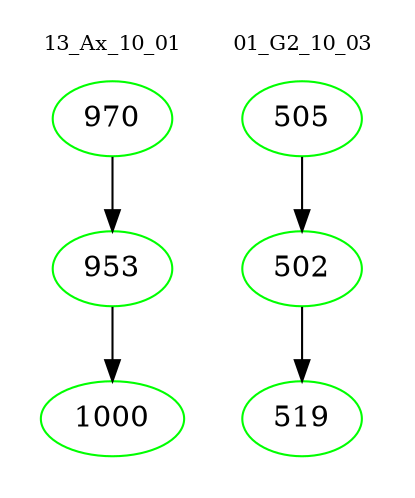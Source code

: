 digraph{
subgraph cluster_0 {
color = white
label = "13_Ax_10_01";
fontsize=10;
T0_970 [label="970", color="green"]
T0_970 -> T0_953 [color="black"]
T0_953 [label="953", color="green"]
T0_953 -> T0_1000 [color="black"]
T0_1000 [label="1000", color="green"]
}
subgraph cluster_1 {
color = white
label = "01_G2_10_03";
fontsize=10;
T1_505 [label="505", color="green"]
T1_505 -> T1_502 [color="black"]
T1_502 [label="502", color="green"]
T1_502 -> T1_519 [color="black"]
T1_519 [label="519", color="green"]
}
}
